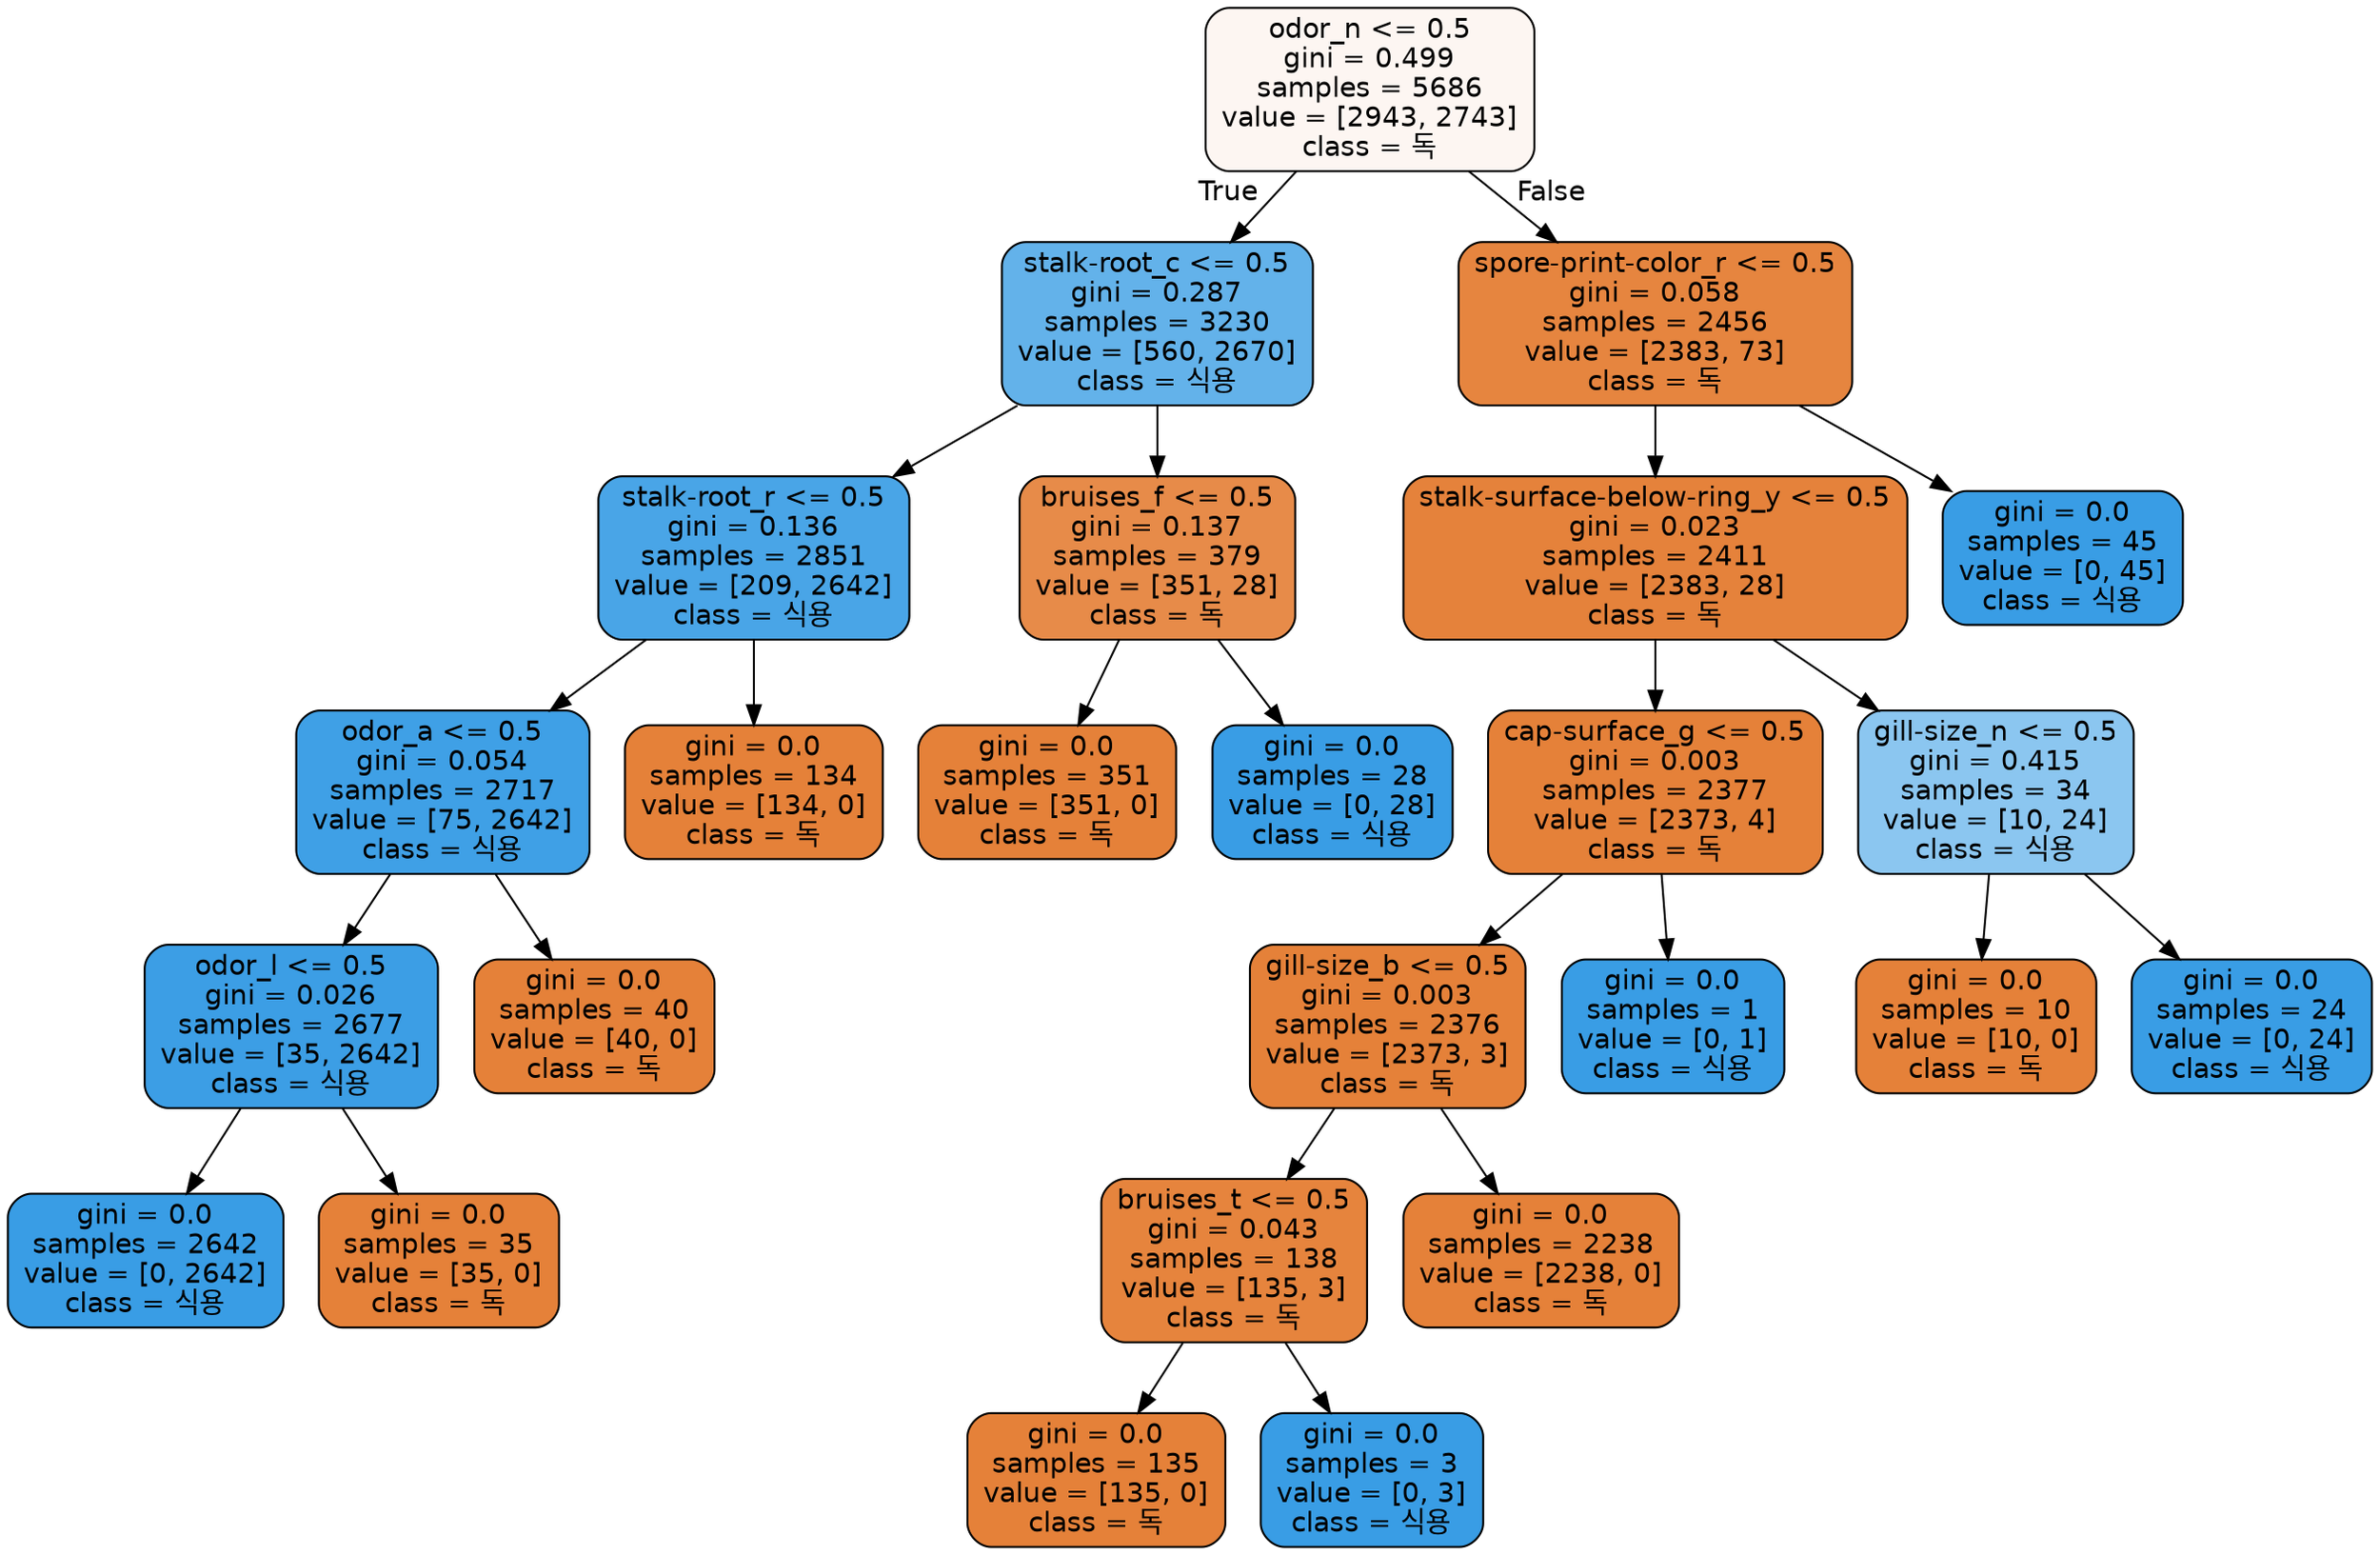 digraph Tree {
node [shape=box, style="filled, rounded", color="black", fontname="helvetica"] ;
edge [fontname="helvetica"] ;
0 [label="odor_n <= 0.5\ngini = 0.499\nsamples = 5686\nvalue = [2943, 2743]\nclass = 독", fillcolor="#fdf6f2"] ;
1 [label="stalk-root_c <= 0.5\ngini = 0.287\nsamples = 3230\nvalue = [560, 2670]\nclass = 식용", fillcolor="#63b2ea"] ;
0 -> 1 [labeldistance=2.5, labelangle=45, headlabel="True"] ;
2 [label="stalk-root_r <= 0.5\ngini = 0.136\nsamples = 2851\nvalue = [209, 2642]\nclass = 식용", fillcolor="#49a5e7"] ;
1 -> 2 ;
3 [label="odor_a <= 0.5\ngini = 0.054\nsamples = 2717\nvalue = [75, 2642]\nclass = 식용", fillcolor="#3fa0e6"] ;
2 -> 3 ;
4 [label="odor_l <= 0.5\ngini = 0.026\nsamples = 2677\nvalue = [35, 2642]\nclass = 식용", fillcolor="#3c9ee5"] ;
3 -> 4 ;
5 [label="gini = 0.0\nsamples = 2642\nvalue = [0, 2642]\nclass = 식용", fillcolor="#399de5"] ;
4 -> 5 ;
6 [label="gini = 0.0\nsamples = 35\nvalue = [35, 0]\nclass = 독", fillcolor="#e58139"] ;
4 -> 6 ;
7 [label="gini = 0.0\nsamples = 40\nvalue = [40, 0]\nclass = 독", fillcolor="#e58139"] ;
3 -> 7 ;
8 [label="gini = 0.0\nsamples = 134\nvalue = [134, 0]\nclass = 독", fillcolor="#e58139"] ;
2 -> 8 ;
9 [label="bruises_f <= 0.5\ngini = 0.137\nsamples = 379\nvalue = [351, 28]\nclass = 독", fillcolor="#e78b49"] ;
1 -> 9 ;
10 [label="gini = 0.0\nsamples = 351\nvalue = [351, 0]\nclass = 독", fillcolor="#e58139"] ;
9 -> 10 ;
11 [label="gini = 0.0\nsamples = 28\nvalue = [0, 28]\nclass = 식용", fillcolor="#399de5"] ;
9 -> 11 ;
12 [label="spore-print-color_r <= 0.5\ngini = 0.058\nsamples = 2456\nvalue = [2383, 73]\nclass = 독", fillcolor="#e6853f"] ;
0 -> 12 [labeldistance=2.5, labelangle=-45, headlabel="False"] ;
13 [label="stalk-surface-below-ring_y <= 0.5\ngini = 0.023\nsamples = 2411\nvalue = [2383, 28]\nclass = 독", fillcolor="#e5823b"] ;
12 -> 13 ;
14 [label="cap-surface_g <= 0.5\ngini = 0.003\nsamples = 2377\nvalue = [2373, 4]\nclass = 독", fillcolor="#e58139"] ;
13 -> 14 ;
15 [label="gill-size_b <= 0.5\ngini = 0.003\nsamples = 2376\nvalue = [2373, 3]\nclass = 독", fillcolor="#e58139"] ;
14 -> 15 ;
16 [label="bruises_t <= 0.5\ngini = 0.043\nsamples = 138\nvalue = [135, 3]\nclass = 독", fillcolor="#e6843d"] ;
15 -> 16 ;
17 [label="gini = 0.0\nsamples = 135\nvalue = [135, 0]\nclass = 독", fillcolor="#e58139"] ;
16 -> 17 ;
18 [label="gini = 0.0\nsamples = 3\nvalue = [0, 3]\nclass = 식용", fillcolor="#399de5"] ;
16 -> 18 ;
19 [label="gini = 0.0\nsamples = 2238\nvalue = [2238, 0]\nclass = 독", fillcolor="#e58139"] ;
15 -> 19 ;
20 [label="gini = 0.0\nsamples = 1\nvalue = [0, 1]\nclass = 식용", fillcolor="#399de5"] ;
14 -> 20 ;
21 [label="gill-size_n <= 0.5\ngini = 0.415\nsamples = 34\nvalue = [10, 24]\nclass = 식용", fillcolor="#8bc6f0"] ;
13 -> 21 ;
22 [label="gini = 0.0\nsamples = 10\nvalue = [10, 0]\nclass = 독", fillcolor="#e58139"] ;
21 -> 22 ;
23 [label="gini = 0.0\nsamples = 24\nvalue = [0, 24]\nclass = 식용", fillcolor="#399de5"] ;
21 -> 23 ;
24 [label="gini = 0.0\nsamples = 45\nvalue = [0, 45]\nclass = 식용", fillcolor="#399de5"] ;
12 -> 24 ;
}